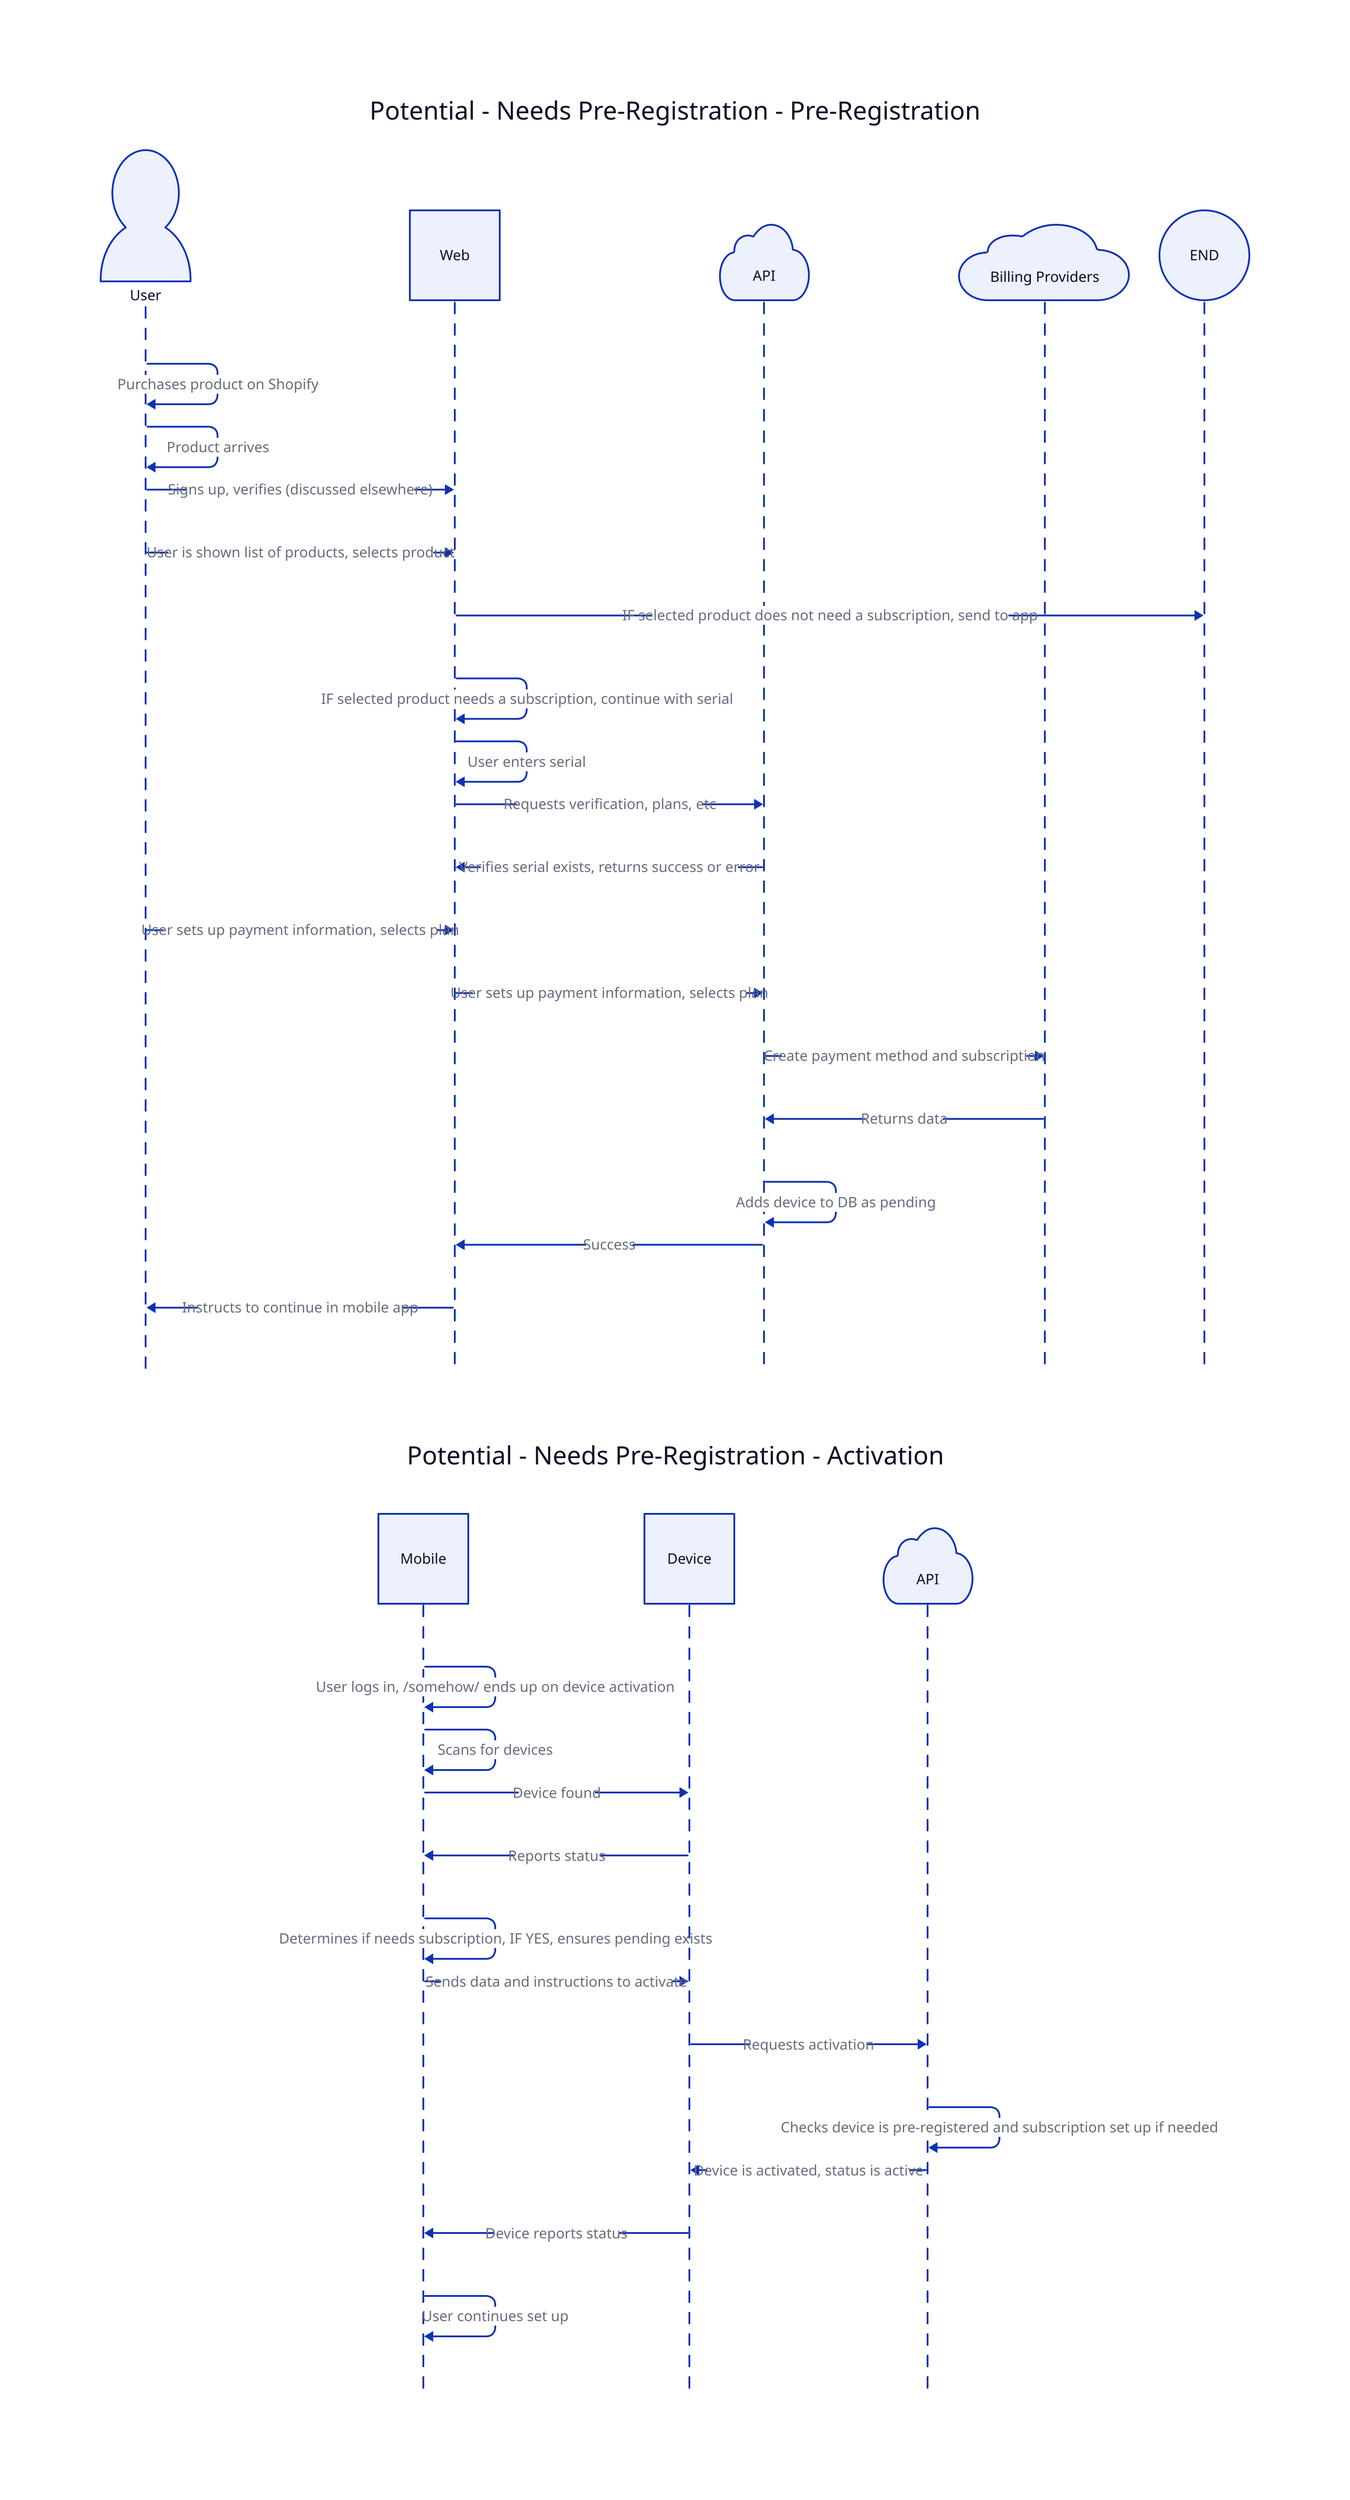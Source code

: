 direction: left

Potential - Needs Pre-Registration  - Pre-Registration {
  shape: sequence_diagram

  user: User {
    shape: person
  }
  web: Web {
    shape: square
  }
  api: API {
    shape: cloud
  }
  billing: Billing Providers {
    shape: cloud
  }
  end: END {
    shape: circle
  }

  user -> user: Purchases product on Shopify
  user -> user: Product arrives
  user -> web: Signs up, verifies (discussed elsewhere)
  user -> web: User is shown list of products, selects product
  web -> end: IF selected product does not need a subscription, send to app
  web -> web: IF selected product needs a subscription, continue with serial
  web -> web: User enters serial
  web -> api: Requests verification, plans, etc
  api -> web: Verifies serial exists, returns success or error
  user -> web -> api: User sets up payment information, selects plan
  api -> billing: Create payment method and subscription
  billing -> api: Returns data
  api -> api: Adds device to DB as pending
  api -> web: Success
  web -> user: Instructs to continue in mobile app
}


Potential - Needs Pre-Registration - Activation {
  shape: sequence_diagram

  app: Mobile {
    shape: square
  }
  device: Device {
    shape: square
  }
  api: API {
    shape: cloud
  }

  app -> app: User logs in, /somehow/ ends up on device activation
  app -> app: Scans for devices
  app -> device: Device found
  device -> app: Reports status
  app -> app: Determines if needs subscription, IF YES, ensures pending exists
  app -> device: Sends data and instructions to activate
  device -> api: Requests activation
  api -> api: Checks device is pre-registered and subscription set up if needed
  api -> device: Device is activated, status is active
  device -> app: Device reports status
  app -> app: User continues set up
}
